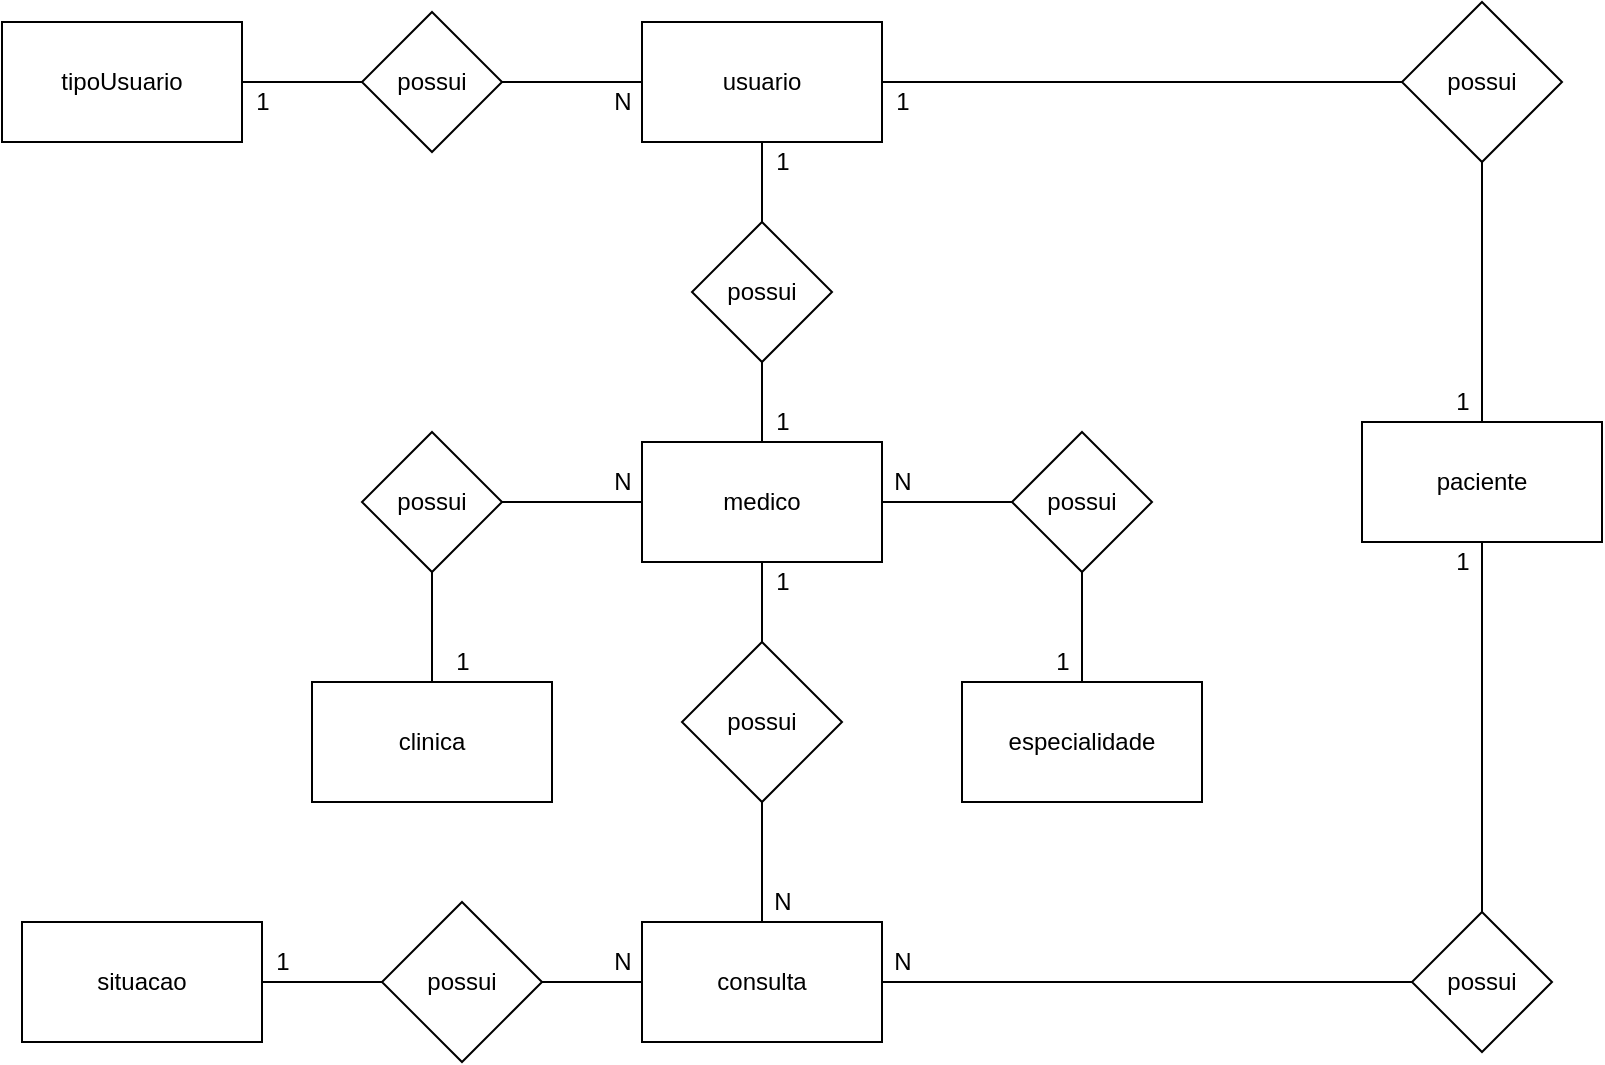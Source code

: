 <mxfile version="14.4.8" type="device" pages="2"><diagram id="SX7xukCedM612tlTW7Av" name="conceitual"><mxGraphModel dx="942" dy="614" grid="1" gridSize="10" guides="1" tooltips="1" connect="1" arrows="1" fold="1" page="1" pageScale="1" pageWidth="1200" pageHeight="1600" math="0" shadow="0"><root><mxCell id="0"/><mxCell id="1" parent="0"/><mxCell id="L5g2m3-Rs8vQU3vxD_YJ-2" value="tipoUsuario" style="rounded=0;whiteSpace=wrap;html=1;" parent="1" vertex="1"><mxGeometry x="340" y="590" width="120" height="60" as="geometry"/></mxCell><mxCell id="L5g2m3-Rs8vQU3vxD_YJ-3" value="consulta" style="rounded=0;whiteSpace=wrap;html=1;" parent="1" vertex="1"><mxGeometry x="660" y="1040" width="120" height="60" as="geometry"/></mxCell><mxCell id="L5g2m3-Rs8vQU3vxD_YJ-4" value="medico" style="rounded=0;whiteSpace=wrap;html=1;" parent="1" vertex="1"><mxGeometry x="660" y="800" width="120" height="60" as="geometry"/></mxCell><mxCell id="L5g2m3-Rs8vQU3vxD_YJ-5" value="paciente" style="rounded=0;whiteSpace=wrap;html=1;" parent="1" vertex="1"><mxGeometry x="1020" y="790" width="120" height="60" as="geometry"/></mxCell><mxCell id="L5g2m3-Rs8vQU3vxD_YJ-8" value="usuario" style="rounded=0;whiteSpace=wrap;html=1;" parent="1" vertex="1"><mxGeometry x="660" y="590" width="120" height="60" as="geometry"/></mxCell><mxCell id="L5g2m3-Rs8vQU3vxD_YJ-10" value="possui" style="rhombus;whiteSpace=wrap;html=1;" parent="1" vertex="1"><mxGeometry x="520" y="585" width="70" height="70" as="geometry"/></mxCell><mxCell id="L5g2m3-Rs8vQU3vxD_YJ-13" value="possui" style="rhombus;whiteSpace=wrap;html=1;" parent="1" vertex="1"><mxGeometry x="680" y="900" width="80" height="80" as="geometry"/></mxCell><mxCell id="L5g2m3-Rs8vQU3vxD_YJ-15" value="possui" style="rhombus;whiteSpace=wrap;html=1;" parent="1" vertex="1"><mxGeometry x="1040" y="580" width="80" height="80" as="geometry"/></mxCell><mxCell id="L5g2m3-Rs8vQU3vxD_YJ-20" value="possui" style="rhombus;whiteSpace=wrap;html=1;" parent="1" vertex="1"><mxGeometry x="1045" y="1035" width="70" height="70" as="geometry"/></mxCell><mxCell id="L5g2m3-Rs8vQU3vxD_YJ-29" value="possui" style="rhombus;whiteSpace=wrap;html=1;" parent="1" vertex="1"><mxGeometry x="685" y="690" width="70" height="70" as="geometry"/></mxCell><mxCell id="L5g2m3-Rs8vQU3vxD_YJ-32" value="" style="endArrow=none;html=1;entryX=1;entryY=0.5;entryDx=0;entryDy=0;exitX=0;exitY=0.5;exitDx=0;exitDy=0;" parent="1" source="L5g2m3-Rs8vQU3vxD_YJ-10" target="L5g2m3-Rs8vQU3vxD_YJ-2" edge="1"><mxGeometry width="50" height="50" relative="1" as="geometry"><mxPoint x="400" y="720" as="sourcePoint"/><mxPoint x="450" y="670" as="targetPoint"/></mxGeometry></mxCell><mxCell id="L5g2m3-Rs8vQU3vxD_YJ-33" value="" style="endArrow=none;html=1;exitX=1;exitY=0.5;exitDx=0;exitDy=0;entryX=0;entryY=0.5;entryDx=0;entryDy=0;" parent="1" source="L5g2m3-Rs8vQU3vxD_YJ-10" target="L5g2m3-Rs8vQU3vxD_YJ-8" edge="1"><mxGeometry width="50" height="50" relative="1" as="geometry"><mxPoint x="570" y="660" as="sourcePoint"/><mxPoint x="620" y="610" as="targetPoint"/></mxGeometry></mxCell><mxCell id="L5g2m3-Rs8vQU3vxD_YJ-41" value="" style="endArrow=none;html=1;exitX=1;exitY=0.5;exitDx=0;exitDy=0;entryX=0;entryY=0.5;entryDx=0;entryDy=0;" parent="1" source="L5g2m3-Rs8vQU3vxD_YJ-8" target="L5g2m3-Rs8vQU3vxD_YJ-15" edge="1"><mxGeometry width="50" height="50" relative="1" as="geometry"><mxPoint x="790" y="630" as="sourcePoint"/><mxPoint x="830" y="620" as="targetPoint"/></mxGeometry></mxCell><mxCell id="L5g2m3-Rs8vQU3vxD_YJ-42" value="" style="endArrow=none;html=1;entryX=0.5;entryY=0;entryDx=0;entryDy=0;exitX=0.5;exitY=1;exitDx=0;exitDy=0;" parent="1" source="L5g2m3-Rs8vQU3vxD_YJ-15" target="L5g2m3-Rs8vQU3vxD_YJ-5" edge="1"><mxGeometry width="50" height="50" relative="1" as="geometry"><mxPoint x="820" y="680" as="sourcePoint"/><mxPoint x="870" y="630" as="targetPoint"/></mxGeometry></mxCell><mxCell id="L5g2m3-Rs8vQU3vxD_YJ-53" value="possui" style="rhombus;whiteSpace=wrap;html=1;" parent="1" vertex="1"><mxGeometry x="845" y="795" width="70" height="70" as="geometry"/></mxCell><mxCell id="hw5vCX9nxR329mU4vHvd-11" value="" style="endArrow=none;html=1;entryX=0.5;entryY=1;entryDx=0;entryDy=0;exitX=0.5;exitY=0;exitDx=0;exitDy=0;" parent="1" source="L5g2m3-Rs8vQU3vxD_YJ-29" target="L5g2m3-Rs8vQU3vxD_YJ-8" edge="1"><mxGeometry width="50" height="50" relative="1" as="geometry"><mxPoint x="600" y="750" as="sourcePoint"/><mxPoint x="650" y="700" as="targetPoint"/></mxGeometry></mxCell><mxCell id="hw5vCX9nxR329mU4vHvd-14" value="" style="endArrow=none;html=1;entryX=0.5;entryY=1;entryDx=0;entryDy=0;exitX=0.5;exitY=0;exitDx=0;exitDy=0;" parent="1" source="L5g2m3-Rs8vQU3vxD_YJ-4" target="L5g2m3-Rs8vQU3vxD_YJ-29" edge="1"><mxGeometry width="50" height="50" relative="1" as="geometry"><mxPoint x="720" y="790" as="sourcePoint"/><mxPoint x="620" y="720" as="targetPoint"/></mxGeometry></mxCell><mxCell id="hw5vCX9nxR329mU4vHvd-17" value="" style="endArrow=none;html=1;exitX=0.5;exitY=0;exitDx=0;exitDy=0;entryX=0.5;entryY=1;entryDx=0;entryDy=0;" parent="1" source="L5g2m3-Rs8vQU3vxD_YJ-13" target="L5g2m3-Rs8vQU3vxD_YJ-4" edge="1"><mxGeometry width="50" height="50" relative="1" as="geometry"><mxPoint x="690" y="940" as="sourcePoint"/><mxPoint x="730" y="890" as="targetPoint"/></mxGeometry></mxCell><mxCell id="hw5vCX9nxR329mU4vHvd-19" value="" style="endArrow=none;html=1;entryX=0.5;entryY=1;entryDx=0;entryDy=0;exitX=0.5;exitY=0;exitDx=0;exitDy=0;" parent="1" target="L5g2m3-Rs8vQU3vxD_YJ-13" edge="1"><mxGeometry width="50" height="50" relative="1" as="geometry"><mxPoint x="720" y="1040" as="sourcePoint"/><mxPoint x="720" y="1050" as="targetPoint"/></mxGeometry></mxCell><mxCell id="hw5vCX9nxR329mU4vHvd-21" value="" style="endArrow=none;html=1;entryX=1;entryY=0.5;entryDx=0;entryDy=0;exitX=0;exitY=0.5;exitDx=0;exitDy=0;" parent="1" source="L5g2m3-Rs8vQU3vxD_YJ-20" target="L5g2m3-Rs8vQU3vxD_YJ-3" edge="1"><mxGeometry width="50" height="50" relative="1" as="geometry"><mxPoint x="800" y="1080" as="sourcePoint"/><mxPoint x="780" y="1100" as="targetPoint"/></mxGeometry></mxCell><mxCell id="hw5vCX9nxR329mU4vHvd-23" value="" style="endArrow=none;html=1;entryX=0.5;entryY=1;entryDx=0;entryDy=0;exitX=0.5;exitY=0;exitDx=0;exitDy=0;" parent="1" source="L5g2m3-Rs8vQU3vxD_YJ-20" target="L5g2m3-Rs8vQU3vxD_YJ-5" edge="1"><mxGeometry width="50" height="50" relative="1" as="geometry"><mxPoint x="980" y="960" as="sourcePoint"/><mxPoint x="1030" y="910" as="targetPoint"/></mxGeometry></mxCell><mxCell id="hw5vCX9nxR329mU4vHvd-25" value="" style="endArrow=none;html=1;exitX=0;exitY=0.5;exitDx=0;exitDy=0;" parent="1" source="L5g2m3-Rs8vQU3vxD_YJ-53" edge="1"><mxGeometry width="50" height="50" relative="1" as="geometry"><mxPoint x="820" y="840" as="sourcePoint"/><mxPoint x="780" y="830" as="targetPoint"/></mxGeometry></mxCell><mxCell id="hw5vCX9nxR329mU4vHvd-27" value="especialidade" style="rounded=0;whiteSpace=wrap;html=1;" parent="1" vertex="1"><mxGeometry x="820" y="920" width="120" height="60" as="geometry"/></mxCell><mxCell id="hw5vCX9nxR329mU4vHvd-28" value="" style="endArrow=none;html=1;entryX=0.5;entryY=1;entryDx=0;entryDy=0;exitX=0.5;exitY=0;exitDx=0;exitDy=0;" parent="1" source="hw5vCX9nxR329mU4vHvd-27" target="L5g2m3-Rs8vQU3vxD_YJ-53" edge="1"><mxGeometry width="50" height="50" relative="1" as="geometry"><mxPoint x="410" y="930" as="sourcePoint"/><mxPoint x="460" y="880" as="targetPoint"/></mxGeometry></mxCell><mxCell id="hw5vCX9nxR329mU4vHvd-30" value="possui" style="rhombus;whiteSpace=wrap;html=1;" parent="1" vertex="1"><mxGeometry x="520" y="795" width="70" height="70" as="geometry"/></mxCell><mxCell id="hw5vCX9nxR329mU4vHvd-31" value="clinica" style="rounded=0;whiteSpace=wrap;html=1;" parent="1" vertex="1"><mxGeometry x="495" y="920" width="120" height="60" as="geometry"/></mxCell><mxCell id="hw5vCX9nxR329mU4vHvd-33" value="" style="endArrow=none;html=1;entryX=0;entryY=0.5;entryDx=0;entryDy=0;exitX=1;exitY=0.5;exitDx=0;exitDy=0;" parent="1" source="hw5vCX9nxR329mU4vHvd-30" target="L5g2m3-Rs8vQU3vxD_YJ-4" edge="1"><mxGeometry width="50" height="50" relative="1" as="geometry"><mxPoint x="600" y="830" as="sourcePoint"/><mxPoint x="560" y="840" as="targetPoint"/></mxGeometry></mxCell><mxCell id="hw5vCX9nxR329mU4vHvd-34" value="" style="endArrow=none;html=1;entryX=0.5;entryY=1;entryDx=0;entryDy=0;" parent="1" source="hw5vCX9nxR329mU4vHvd-31" target="hw5vCX9nxR329mU4vHvd-30" edge="1"><mxGeometry width="50" height="50" relative="1" as="geometry"><mxPoint x="482" y="840" as="sourcePoint"/><mxPoint x="520" y="840" as="targetPoint"/></mxGeometry></mxCell><mxCell id="hw5vCX9nxR329mU4vHvd-35" value="1" style="text;html=1;align=center;verticalAlign=middle;resizable=0;points=[];autosize=1;" parent="1" vertex="1"><mxGeometry x="460" y="620" width="20" height="20" as="geometry"/></mxCell><mxCell id="hw5vCX9nxR329mU4vHvd-36" value="N" style="text;html=1;align=center;verticalAlign=middle;resizable=0;points=[];autosize=1;" parent="1" vertex="1"><mxGeometry x="640" y="620" width="20" height="20" as="geometry"/></mxCell><mxCell id="hw5vCX9nxR329mU4vHvd-37" value="1" style="text;html=1;align=center;verticalAlign=middle;resizable=0;points=[];autosize=1;" parent="1" vertex="1"><mxGeometry x="780" y="620" width="20" height="20" as="geometry"/></mxCell><mxCell id="hw5vCX9nxR329mU4vHvd-38" value="1" style="text;html=1;align=center;verticalAlign=middle;resizable=0;points=[];autosize=1;" parent="1" vertex="1"><mxGeometry x="1060" y="770" width="20" height="20" as="geometry"/></mxCell><mxCell id="hw5vCX9nxR329mU4vHvd-39" value="1" style="text;html=1;align=center;verticalAlign=middle;resizable=0;points=[];autosize=1;" parent="1" vertex="1"><mxGeometry x="1060" y="850" width="20" height="20" as="geometry"/></mxCell><mxCell id="hw5vCX9nxR329mU4vHvd-40" value="N" style="text;html=1;align=center;verticalAlign=middle;resizable=0;points=[];autosize=1;" parent="1" vertex="1"><mxGeometry x="780" y="1050" width="20" height="20" as="geometry"/></mxCell><mxCell id="hw5vCX9nxR329mU4vHvd-41" value="N" style="text;html=1;align=center;verticalAlign=middle;resizable=0;points=[];autosize=1;" parent="1" vertex="1"><mxGeometry x="720" y="1020" width="20" height="20" as="geometry"/></mxCell><mxCell id="hw5vCX9nxR329mU4vHvd-42" value="1" style="text;html=1;align=center;verticalAlign=middle;resizable=0;points=[];autosize=1;" parent="1" vertex="1"><mxGeometry x="720" y="860" width="20" height="20" as="geometry"/></mxCell><mxCell id="hw5vCX9nxR329mU4vHvd-43" value="1" style="text;html=1;align=center;verticalAlign=middle;resizable=0;points=[];autosize=1;" parent="1" vertex="1"><mxGeometry x="720" y="780" width="20" height="20" as="geometry"/></mxCell><mxCell id="hw5vCX9nxR329mU4vHvd-44" value="1" style="text;html=1;align=center;verticalAlign=middle;resizable=0;points=[];autosize=1;" parent="1" vertex="1"><mxGeometry x="720" y="650" width="20" height="20" as="geometry"/></mxCell><mxCell id="hw5vCX9nxR329mU4vHvd-45" value="N" style="text;html=1;align=center;verticalAlign=middle;resizable=0;points=[];autosize=1;" parent="1" vertex="1"><mxGeometry x="780" y="810" width="20" height="20" as="geometry"/></mxCell><mxCell id="hw5vCX9nxR329mU4vHvd-46" value="1" style="text;html=1;align=center;verticalAlign=middle;resizable=0;points=[];autosize=1;" parent="1" vertex="1"><mxGeometry x="860" y="900" width="20" height="20" as="geometry"/></mxCell><mxCell id="hw5vCX9nxR329mU4vHvd-47" value="N" style="text;html=1;align=center;verticalAlign=middle;resizable=0;points=[];autosize=1;" parent="1" vertex="1"><mxGeometry x="640" y="810" width="20" height="20" as="geometry"/></mxCell><mxCell id="hw5vCX9nxR329mU4vHvd-48" value="1" style="text;html=1;align=center;verticalAlign=middle;resizable=0;points=[];autosize=1;" parent="1" vertex="1"><mxGeometry x="560" y="900" width="20" height="20" as="geometry"/></mxCell><mxCell id="O2DlbmBzG1rXP-amnQUK-1" value="" style="endArrow=none;html=1;entryX=0;entryY=0.5;entryDx=0;entryDy=0;exitX=1;exitY=0.5;exitDx=0;exitDy=0;" parent="1" source="O2DlbmBzG1rXP-amnQUK-2" target="L5g2m3-Rs8vQU3vxD_YJ-3" edge="1"><mxGeometry width="50" height="50" relative="1" as="geometry"><mxPoint x="610" y="1070" as="sourcePoint"/><mxPoint x="720" y="1210" as="targetPoint"/></mxGeometry></mxCell><mxCell id="O2DlbmBzG1rXP-amnQUK-2" value="possui" style="rhombus;whiteSpace=wrap;html=1;" parent="1" vertex="1"><mxGeometry x="530" y="1030" width="80" height="80" as="geometry"/></mxCell><mxCell id="O2DlbmBzG1rXP-amnQUK-3" value="situacao" style="rounded=0;whiteSpace=wrap;html=1;" parent="1" vertex="1"><mxGeometry x="350" y="1040" width="120" height="60" as="geometry"/></mxCell><mxCell id="O2DlbmBzG1rXP-amnQUK-4" value="" style="endArrow=none;html=1;entryX=0;entryY=0.5;entryDx=0;entryDy=0;exitX=1;exitY=0.5;exitDx=0;exitDy=0;" parent="1" source="O2DlbmBzG1rXP-amnQUK-3" target="O2DlbmBzG1rXP-amnQUK-2" edge="1"><mxGeometry width="50" height="50" relative="1" as="geometry"><mxPoint x="630" y="1300" as="sourcePoint"/><mxPoint x="680" y="1250" as="targetPoint"/></mxGeometry></mxCell><mxCell id="GqAaFx0DNr5w6y8HGmIa-1" value="N" style="text;html=1;align=center;verticalAlign=middle;resizable=0;points=[];autosize=1;" parent="1" vertex="1"><mxGeometry x="640" y="1050" width="20" height="20" as="geometry"/></mxCell><mxCell id="GqAaFx0DNr5w6y8HGmIa-2" value="1" style="text;html=1;align=center;verticalAlign=middle;resizable=0;points=[];autosize=1;" parent="1" vertex="1"><mxGeometry x="470" y="1050" width="20" height="20" as="geometry"/></mxCell></root></mxGraphModel></diagram><diagram id="sIhYjqQ_KIVNiN0WFhlC" name="logico"><mxGraphModel dx="1346" dy="877" grid="1" gridSize="10" guides="1" tooltips="1" connect="1" arrows="1" fold="1" page="1" pageScale="1" pageWidth="3300" pageHeight="4681" math="0" shadow="0"><root><mxCell id="51k5WVJjG8xlsw2e-GH1-0"/><mxCell id="51k5WVJjG8xlsw2e-GH1-1" parent="51k5WVJjG8xlsw2e-GH1-0"/><mxCell id="xQOlsoXAMtzUSUVQNnm2-13" value="tipoUsuario" style="shape=table;startSize=30;container=1;collapsible=1;childLayout=tableLayout;fixedRows=1;rowLines=0;fontStyle=1;align=center;resizeLast=1;" parent="51k5WVJjG8xlsw2e-GH1-1" vertex="1"><mxGeometry x="220" y="70" width="180" height="100" as="geometry"/></mxCell><mxCell id="xQOlsoXAMtzUSUVQNnm2-14" value="" style="shape=partialRectangle;collapsible=0;dropTarget=0;pointerEvents=0;fillColor=none;top=0;left=0;bottom=1;right=0;points=[[0,0.5],[1,0.5]];portConstraint=eastwest;" parent="xQOlsoXAMtzUSUVQNnm2-13" vertex="1"><mxGeometry y="30" width="180" height="30" as="geometry"/></mxCell><mxCell id="xQOlsoXAMtzUSUVQNnm2-15" value="PK" style="shape=partialRectangle;connectable=0;fillColor=none;top=0;left=0;bottom=0;right=0;fontStyle=1;overflow=hidden;" parent="xQOlsoXAMtzUSUVQNnm2-14" vertex="1"><mxGeometry width="30" height="30" as="geometry"/></mxCell><mxCell id="xQOlsoXAMtzUSUVQNnm2-16" value="idTipoUsuario" style="shape=partialRectangle;connectable=0;fillColor=none;top=0;left=0;bottom=0;right=0;align=left;spacingLeft=6;fontStyle=5;overflow=hidden;" parent="xQOlsoXAMtzUSUVQNnm2-14" vertex="1"><mxGeometry x="30" width="150" height="30" as="geometry"/></mxCell><mxCell id="xQOlsoXAMtzUSUVQNnm2-17" value="" style="shape=partialRectangle;collapsible=0;dropTarget=0;pointerEvents=0;fillColor=none;top=0;left=0;bottom=0;right=0;points=[[0,0.5],[1,0.5]];portConstraint=eastwest;" parent="xQOlsoXAMtzUSUVQNnm2-13" vertex="1"><mxGeometry y="60" width="180" height="30" as="geometry"/></mxCell><mxCell id="xQOlsoXAMtzUSUVQNnm2-18" value="" style="shape=partialRectangle;connectable=0;fillColor=none;top=0;left=0;bottom=0;right=0;editable=1;overflow=hidden;" parent="xQOlsoXAMtzUSUVQNnm2-17" vertex="1"><mxGeometry width="30" height="30" as="geometry"/></mxCell><mxCell id="xQOlsoXAMtzUSUVQNnm2-19" value="nomeTipoUsuario" style="shape=partialRectangle;connectable=0;fillColor=none;top=0;left=0;bottom=0;right=0;align=left;spacingLeft=6;overflow=hidden;" parent="xQOlsoXAMtzUSUVQNnm2-17" vertex="1"><mxGeometry x="30" width="150" height="30" as="geometry"/></mxCell><mxCell id="xQOlsoXAMtzUSUVQNnm2-52" value="usuario" style="shape=table;startSize=30;container=1;collapsible=1;childLayout=tableLayout;fixedRows=1;rowLines=0;fontStyle=1;align=center;resizeLast=1;" parent="51k5WVJjG8xlsw2e-GH1-1" vertex="1"><mxGeometry x="580" y="160" width="180" height="160" as="geometry"/></mxCell><mxCell id="xQOlsoXAMtzUSUVQNnm2-53" value="" style="shape=partialRectangle;collapsible=0;dropTarget=0;pointerEvents=0;fillColor=none;top=0;left=0;bottom=0;right=0;points=[[0,0.5],[1,0.5]];portConstraint=eastwest;" parent="xQOlsoXAMtzUSUVQNnm2-52" vertex="1"><mxGeometry y="30" width="180" height="30" as="geometry"/></mxCell><mxCell id="xQOlsoXAMtzUSUVQNnm2-54" value="PK" style="shape=partialRectangle;connectable=0;fillColor=none;top=0;left=0;bottom=0;right=0;fontStyle=1;overflow=hidden;" parent="xQOlsoXAMtzUSUVQNnm2-53" vertex="1"><mxGeometry width="60" height="30" as="geometry"/></mxCell><mxCell id="xQOlsoXAMtzUSUVQNnm2-55" value="idUsuario" style="shape=partialRectangle;connectable=0;fillColor=none;top=0;left=0;bottom=0;right=0;align=left;spacingLeft=6;fontStyle=5;overflow=hidden;" parent="xQOlsoXAMtzUSUVQNnm2-53" vertex="1"><mxGeometry x="60" width="120" height="30" as="geometry"/></mxCell><mxCell id="xQOlsoXAMtzUSUVQNnm2-56" value="" style="shape=partialRectangle;collapsible=0;dropTarget=0;pointerEvents=0;fillColor=none;top=0;left=0;bottom=1;right=0;points=[[0,0.5],[1,0.5]];portConstraint=eastwest;" parent="xQOlsoXAMtzUSUVQNnm2-52" vertex="1"><mxGeometry y="60" width="180" height="30" as="geometry"/></mxCell><mxCell id="xQOlsoXAMtzUSUVQNnm2-57" value="FK" style="shape=partialRectangle;connectable=0;fillColor=none;top=0;left=0;bottom=0;right=0;fontStyle=1;overflow=hidden;" parent="xQOlsoXAMtzUSUVQNnm2-56" vertex="1"><mxGeometry width="60" height="30" as="geometry"/></mxCell><mxCell id="xQOlsoXAMtzUSUVQNnm2-58" value="idTipoUsuario" style="shape=partialRectangle;connectable=0;fillColor=none;top=0;left=0;bottom=0;right=0;align=left;spacingLeft=6;fontStyle=5;overflow=hidden;" parent="xQOlsoXAMtzUSUVQNnm2-56" vertex="1"><mxGeometry x="60" width="120" height="30" as="geometry"/></mxCell><mxCell id="xQOlsoXAMtzUSUVQNnm2-59" value="" style="shape=partialRectangle;collapsible=0;dropTarget=0;pointerEvents=0;fillColor=none;top=0;left=0;bottom=0;right=0;points=[[0,0.5],[1,0.5]];portConstraint=eastwest;" parent="xQOlsoXAMtzUSUVQNnm2-52" vertex="1"><mxGeometry y="90" width="180" height="30" as="geometry"/></mxCell><mxCell id="xQOlsoXAMtzUSUVQNnm2-60" value="" style="shape=partialRectangle;connectable=0;fillColor=none;top=0;left=0;bottom=0;right=0;editable=1;overflow=hidden;" parent="xQOlsoXAMtzUSUVQNnm2-59" vertex="1"><mxGeometry width="60" height="30" as="geometry"/></mxCell><mxCell id="xQOlsoXAMtzUSUVQNnm2-61" value="email" style="shape=partialRectangle;connectable=0;fillColor=none;top=0;left=0;bottom=0;right=0;align=left;spacingLeft=6;overflow=hidden;" parent="xQOlsoXAMtzUSUVQNnm2-59" vertex="1"><mxGeometry x="60" width="120" height="30" as="geometry"/></mxCell><mxCell id="xQOlsoXAMtzUSUVQNnm2-62" value="" style="shape=partialRectangle;collapsible=0;dropTarget=0;pointerEvents=0;fillColor=none;top=0;left=0;bottom=0;right=0;points=[[0,0.5],[1,0.5]];portConstraint=eastwest;" parent="xQOlsoXAMtzUSUVQNnm2-52" vertex="1"><mxGeometry y="120" width="180" height="30" as="geometry"/></mxCell><mxCell id="xQOlsoXAMtzUSUVQNnm2-63" value="" style="shape=partialRectangle;connectable=0;fillColor=none;top=0;left=0;bottom=0;right=0;editable=1;overflow=hidden;" parent="xQOlsoXAMtzUSUVQNnm2-62" vertex="1"><mxGeometry width="60" height="30" as="geometry"/></mxCell><mxCell id="xQOlsoXAMtzUSUVQNnm2-64" value="senha" style="shape=partialRectangle;connectable=0;fillColor=none;top=0;left=0;bottom=0;right=0;align=left;spacingLeft=6;overflow=hidden;" parent="xQOlsoXAMtzUSUVQNnm2-62" vertex="1"><mxGeometry x="60" width="120" height="30" as="geometry"/></mxCell><mxCell id="k0mCl-EOKpfKILZEaapv-26" value="medico" style="shape=table;startSize=30;container=1;collapsible=1;childLayout=tableLayout;fixedRows=1;rowLines=0;fontStyle=1;align=center;resizeLast=1;" parent="51k5WVJjG8xlsw2e-GH1-1" vertex="1"><mxGeometry x="630" y="520" width="180" height="220" as="geometry"/></mxCell><mxCell id="k0mCl-EOKpfKILZEaapv-27" value="" style="shape=partialRectangle;collapsible=0;dropTarget=0;pointerEvents=0;fillColor=none;top=0;left=0;bottom=0;right=0;points=[[0,0.5],[1,0.5]];portConstraint=eastwest;" parent="k0mCl-EOKpfKILZEaapv-26" vertex="1"><mxGeometry y="30" width="180" height="30" as="geometry"/></mxCell><mxCell id="k0mCl-EOKpfKILZEaapv-28" value="PK" style="shape=partialRectangle;connectable=0;fillColor=none;top=0;left=0;bottom=0;right=0;fontStyle=1;overflow=hidden;" parent="k0mCl-EOKpfKILZEaapv-27" vertex="1"><mxGeometry width="60" height="30" as="geometry"/></mxCell><mxCell id="k0mCl-EOKpfKILZEaapv-29" value="idMedico" style="shape=partialRectangle;connectable=0;fillColor=none;top=0;left=0;bottom=0;right=0;align=left;spacingLeft=6;fontStyle=5;overflow=hidden;" parent="k0mCl-EOKpfKILZEaapv-27" vertex="1"><mxGeometry x="60" width="120" height="30" as="geometry"/></mxCell><mxCell id="QKsqwmtr0DLAN6moMP4a-0" value="" style="shape=partialRectangle;collapsible=0;dropTarget=0;pointerEvents=0;fillColor=none;top=0;left=0;bottom=0;right=0;points=[[0,0.5],[1,0.5]];portConstraint=eastwest;" parent="k0mCl-EOKpfKILZEaapv-26" vertex="1"><mxGeometry y="60" width="180" height="30" as="geometry"/></mxCell><mxCell id="QKsqwmtr0DLAN6moMP4a-1" value="FK" style="shape=partialRectangle;connectable=0;fillColor=none;top=0;left=0;bottom=0;right=0;fontStyle=1;overflow=hidden;" parent="QKsqwmtr0DLAN6moMP4a-0" vertex="1"><mxGeometry width="60" height="30" as="geometry"/></mxCell><mxCell id="QKsqwmtr0DLAN6moMP4a-2" value="idEspecialidade" style="shape=partialRectangle;connectable=0;fillColor=none;top=0;left=0;bottom=0;right=0;align=left;spacingLeft=6;fontStyle=5;overflow=hidden;" parent="QKsqwmtr0DLAN6moMP4a-0" vertex="1"><mxGeometry x="60" width="120" height="30" as="geometry"/></mxCell><mxCell id="PFbQTFmSHaYoq0GkUimv-0" value="" style="shape=partialRectangle;collapsible=0;dropTarget=0;pointerEvents=0;fillColor=none;top=0;left=0;bottom=0;right=0;points=[[0,0.5],[1,0.5]];portConstraint=eastwest;" parent="k0mCl-EOKpfKILZEaapv-26" vertex="1"><mxGeometry y="90" width="180" height="30" as="geometry"/></mxCell><mxCell id="PFbQTFmSHaYoq0GkUimv-1" value="FK" style="shape=partialRectangle;connectable=0;fillColor=none;top=0;left=0;bottom=0;right=0;fontStyle=1;overflow=hidden;" parent="PFbQTFmSHaYoq0GkUimv-0" vertex="1"><mxGeometry width="60" height="30" as="geometry"/></mxCell><mxCell id="PFbQTFmSHaYoq0GkUimv-2" value="idUsuario" style="shape=partialRectangle;connectable=0;fillColor=none;top=0;left=0;bottom=0;right=0;align=left;spacingLeft=6;fontStyle=5;overflow=hidden;" parent="PFbQTFmSHaYoq0GkUimv-0" vertex="1"><mxGeometry x="60" width="120" height="30" as="geometry"/></mxCell><mxCell id="k0mCl-EOKpfKILZEaapv-30" value="" style="shape=partialRectangle;collapsible=0;dropTarget=0;pointerEvents=0;fillColor=none;top=0;left=0;bottom=1;right=0;points=[[0,0.5],[1,0.5]];portConstraint=eastwest;" parent="k0mCl-EOKpfKILZEaapv-26" vertex="1"><mxGeometry y="120" width="180" height="30" as="geometry"/></mxCell><mxCell id="k0mCl-EOKpfKILZEaapv-31" value="FK" style="shape=partialRectangle;connectable=0;fillColor=none;top=0;left=0;bottom=0;right=0;fontStyle=1;overflow=hidden;" parent="k0mCl-EOKpfKILZEaapv-30" vertex="1"><mxGeometry width="60" height="30" as="geometry"/></mxCell><mxCell id="k0mCl-EOKpfKILZEaapv-32" value="idClinica" style="shape=partialRectangle;connectable=0;fillColor=none;top=0;left=0;bottom=0;right=0;align=left;spacingLeft=6;fontStyle=5;overflow=hidden;" parent="k0mCl-EOKpfKILZEaapv-30" vertex="1"><mxGeometry x="60" width="120" height="30" as="geometry"/></mxCell><mxCell id="k0mCl-EOKpfKILZEaapv-33" value="" style="shape=partialRectangle;collapsible=0;dropTarget=0;pointerEvents=0;fillColor=none;top=0;left=0;bottom=0;right=0;points=[[0,0.5],[1,0.5]];portConstraint=eastwest;" parent="k0mCl-EOKpfKILZEaapv-26" vertex="1"><mxGeometry y="150" width="180" height="30" as="geometry"/></mxCell><mxCell id="k0mCl-EOKpfKILZEaapv-34" value="" style="shape=partialRectangle;connectable=0;fillColor=none;top=0;left=0;bottom=0;right=0;editable=1;overflow=hidden;" parent="k0mCl-EOKpfKILZEaapv-33" vertex="1"><mxGeometry width="60" height="30" as="geometry"/></mxCell><mxCell id="k0mCl-EOKpfKILZEaapv-35" value="nomeMedico" style="shape=partialRectangle;connectable=0;fillColor=none;top=0;left=0;bottom=0;right=0;align=left;spacingLeft=6;overflow=hidden;" parent="k0mCl-EOKpfKILZEaapv-33" vertex="1"><mxGeometry x="60" width="120" height="30" as="geometry"/></mxCell><mxCell id="k0mCl-EOKpfKILZEaapv-36" value="" style="shape=partialRectangle;collapsible=0;dropTarget=0;pointerEvents=0;fillColor=none;top=0;left=0;bottom=0;right=0;points=[[0,0.5],[1,0.5]];portConstraint=eastwest;" parent="k0mCl-EOKpfKILZEaapv-26" vertex="1"><mxGeometry y="180" width="180" height="30" as="geometry"/></mxCell><mxCell id="k0mCl-EOKpfKILZEaapv-37" value="" style="shape=partialRectangle;connectable=0;fillColor=none;top=0;left=0;bottom=0;right=0;editable=1;overflow=hidden;" parent="k0mCl-EOKpfKILZEaapv-36" vertex="1"><mxGeometry width="60" height="30" as="geometry"/></mxCell><mxCell id="k0mCl-EOKpfKILZEaapv-38" value="crm" style="shape=partialRectangle;connectable=0;fillColor=none;top=0;left=0;bottom=0;right=0;align=left;spacingLeft=6;overflow=hidden;" parent="k0mCl-EOKpfKILZEaapv-36" vertex="1"><mxGeometry x="60" width="120" height="30" as="geometry"/></mxCell><mxCell id="k0mCl-EOKpfKILZEaapv-40" value="especialidade" style="shape=table;startSize=30;container=1;collapsible=1;childLayout=tableLayout;fixedRows=1;rowLines=0;fontStyle=1;align=center;resizeLast=1;" parent="51k5WVJjG8xlsw2e-GH1-1" vertex="1"><mxGeometry x="330" y="550" width="180" height="100" as="geometry"/></mxCell><mxCell id="k0mCl-EOKpfKILZEaapv-41" value="" style="shape=partialRectangle;collapsible=0;dropTarget=0;pointerEvents=0;fillColor=none;top=0;left=0;bottom=1;right=0;points=[[0,0.5],[1,0.5]];portConstraint=eastwest;" parent="k0mCl-EOKpfKILZEaapv-40" vertex="1"><mxGeometry y="30" width="180" height="30" as="geometry"/></mxCell><mxCell id="k0mCl-EOKpfKILZEaapv-42" value="PK" style="shape=partialRectangle;connectable=0;fillColor=none;top=0;left=0;bottom=0;right=0;fontStyle=1;overflow=hidden;" parent="k0mCl-EOKpfKILZEaapv-41" vertex="1"><mxGeometry width="30" height="30" as="geometry"/></mxCell><mxCell id="k0mCl-EOKpfKILZEaapv-43" value="idEspecialidade" style="shape=partialRectangle;connectable=0;fillColor=none;top=0;left=0;bottom=0;right=0;align=left;spacingLeft=6;fontStyle=5;overflow=hidden;" parent="k0mCl-EOKpfKILZEaapv-41" vertex="1"><mxGeometry x="30" width="150" height="30" as="geometry"/></mxCell><mxCell id="k0mCl-EOKpfKILZEaapv-44" value="" style="shape=partialRectangle;collapsible=0;dropTarget=0;pointerEvents=0;fillColor=none;top=0;left=0;bottom=0;right=0;points=[[0,0.5],[1,0.5]];portConstraint=eastwest;" parent="k0mCl-EOKpfKILZEaapv-40" vertex="1"><mxGeometry y="60" width="180" height="30" as="geometry"/></mxCell><mxCell id="k0mCl-EOKpfKILZEaapv-45" value="" style="shape=partialRectangle;connectable=0;fillColor=none;top=0;left=0;bottom=0;right=0;editable=1;overflow=hidden;" parent="k0mCl-EOKpfKILZEaapv-44" vertex="1"><mxGeometry width="30" height="30" as="geometry"/></mxCell><mxCell id="k0mCl-EOKpfKILZEaapv-46" value="nomeEspecialidade" style="shape=partialRectangle;connectable=0;fillColor=none;top=0;left=0;bottom=0;right=0;align=left;spacingLeft=6;overflow=hidden;" parent="k0mCl-EOKpfKILZEaapv-44" vertex="1"><mxGeometry x="30" width="150" height="30" as="geometry"/></mxCell><mxCell id="k0mCl-EOKpfKILZEaapv-117" value="consulta" style="shape=table;startSize=30;container=1;collapsible=1;childLayout=tableLayout;fixedRows=1;rowLines=0;fontStyle=1;align=center;resizeLast=1;" parent="51k5WVJjG8xlsw2e-GH1-1" vertex="1"><mxGeometry x="890" y="540" width="180" height="220" as="geometry"/></mxCell><mxCell id="k0mCl-EOKpfKILZEaapv-118" value="" style="shape=partialRectangle;collapsible=0;dropTarget=0;pointerEvents=0;fillColor=none;top=0;left=0;bottom=0;right=0;points=[[0,0.5],[1,0.5]];portConstraint=eastwest;" parent="k0mCl-EOKpfKILZEaapv-117" vertex="1"><mxGeometry y="30" width="180" height="30" as="geometry"/></mxCell><mxCell id="k0mCl-EOKpfKILZEaapv-119" value="PK" style="shape=partialRectangle;connectable=0;fillColor=none;top=0;left=0;bottom=0;right=0;fontStyle=1;overflow=hidden;" parent="k0mCl-EOKpfKILZEaapv-118" vertex="1"><mxGeometry width="60" height="30" as="geometry"/></mxCell><mxCell id="k0mCl-EOKpfKILZEaapv-120" value="idConsulta" style="shape=partialRectangle;connectable=0;fillColor=none;top=0;left=0;bottom=0;right=0;align=left;spacingLeft=6;fontStyle=5;overflow=hidden;" parent="k0mCl-EOKpfKILZEaapv-118" vertex="1"><mxGeometry x="60" width="120" height="30" as="geometry"/></mxCell><mxCell id="k0mCl-EOKpfKILZEaapv-130" value="" style="shape=partialRectangle;collapsible=0;dropTarget=0;pointerEvents=0;fillColor=none;top=0;left=0;bottom=0;right=0;points=[[0,0.5],[1,0.5]];portConstraint=eastwest;" parent="k0mCl-EOKpfKILZEaapv-117" vertex="1"><mxGeometry y="60" width="180" height="30" as="geometry"/></mxCell><mxCell id="k0mCl-EOKpfKILZEaapv-131" value="FK" style="shape=partialRectangle;connectable=0;fillColor=none;top=0;left=0;bottom=0;right=0;fontStyle=1;overflow=hidden;" parent="k0mCl-EOKpfKILZEaapv-130" vertex="1"><mxGeometry width="60" height="30" as="geometry"/></mxCell><mxCell id="k0mCl-EOKpfKILZEaapv-132" value="idMedico" style="shape=partialRectangle;connectable=0;fillColor=none;top=0;left=0;bottom=0;right=0;align=left;spacingLeft=6;fontStyle=5;overflow=hidden;" parent="k0mCl-EOKpfKILZEaapv-130" vertex="1"><mxGeometry x="60" width="120" height="30" as="geometry"/></mxCell><mxCell id="b19-V8g68-Kq7bfBLH7t-16" value="" style="shape=partialRectangle;collapsible=0;dropTarget=0;pointerEvents=0;fillColor=none;top=0;left=0;bottom=0;right=0;points=[[0,0.5],[1,0.5]];portConstraint=eastwest;" parent="k0mCl-EOKpfKILZEaapv-117" vertex="1"><mxGeometry y="90" width="180" height="30" as="geometry"/></mxCell><mxCell id="b19-V8g68-Kq7bfBLH7t-17" value="FK" style="shape=partialRectangle;connectable=0;fillColor=none;top=0;left=0;bottom=0;right=0;fontStyle=1;overflow=hidden;" parent="b19-V8g68-Kq7bfBLH7t-16" vertex="1"><mxGeometry width="60" height="30" as="geometry"/></mxCell><mxCell id="b19-V8g68-Kq7bfBLH7t-18" value="idPaciente" style="shape=partialRectangle;connectable=0;fillColor=none;top=0;left=0;bottom=0;right=0;align=left;spacingLeft=6;fontStyle=5;overflow=hidden;" parent="b19-V8g68-Kq7bfBLH7t-16" vertex="1"><mxGeometry x="60" width="120" height="30" as="geometry"/></mxCell><mxCell id="k0mCl-EOKpfKILZEaapv-121" value="" style="shape=partialRectangle;collapsible=0;dropTarget=0;pointerEvents=0;fillColor=none;top=0;left=0;bottom=1;right=0;points=[[0,0.5],[1,0.5]];portConstraint=eastwest;" parent="k0mCl-EOKpfKILZEaapv-117" vertex="1"><mxGeometry y="120" width="180" height="30" as="geometry"/></mxCell><mxCell id="k0mCl-EOKpfKILZEaapv-122" value="FK" style="shape=partialRectangle;connectable=0;fillColor=none;top=0;left=0;bottom=0;right=0;fontStyle=1;overflow=hidden;" parent="k0mCl-EOKpfKILZEaapv-121" vertex="1"><mxGeometry width="60" height="30" as="geometry"/></mxCell><mxCell id="k0mCl-EOKpfKILZEaapv-123" value="idSituacao" style="shape=partialRectangle;connectable=0;fillColor=none;top=0;left=0;bottom=0;right=0;align=left;spacingLeft=6;fontStyle=5;overflow=hidden;" parent="k0mCl-EOKpfKILZEaapv-121" vertex="1"><mxGeometry x="60" width="120" height="30" as="geometry"/></mxCell><mxCell id="k0mCl-EOKpfKILZEaapv-127" value="" style="shape=partialRectangle;collapsible=0;dropTarget=0;pointerEvents=0;fillColor=none;top=0;left=0;bottom=0;right=0;points=[[0,0.5],[1,0.5]];portConstraint=eastwest;" parent="k0mCl-EOKpfKILZEaapv-117" vertex="1"><mxGeometry y="150" width="180" height="30" as="geometry"/></mxCell><mxCell id="k0mCl-EOKpfKILZEaapv-128" value="" style="shape=partialRectangle;connectable=0;fillColor=none;top=0;left=0;bottom=0;right=0;editable=1;overflow=hidden;" parent="k0mCl-EOKpfKILZEaapv-127" vertex="1"><mxGeometry width="60" height="30" as="geometry"/></mxCell><mxCell id="k0mCl-EOKpfKILZEaapv-129" value="dataAgendamento" style="shape=partialRectangle;connectable=0;fillColor=none;top=0;left=0;bottom=0;right=0;align=left;spacingLeft=6;overflow=hidden;" parent="k0mCl-EOKpfKILZEaapv-127" vertex="1"><mxGeometry x="60" width="120" height="30" as="geometry"/></mxCell><mxCell id="QKsqwmtr0DLAN6moMP4a-6" value="" style="shape=partialRectangle;collapsible=0;dropTarget=0;pointerEvents=0;fillColor=none;top=0;left=0;bottom=0;right=0;points=[[0,0.5],[1,0.5]];portConstraint=eastwest;" parent="k0mCl-EOKpfKILZEaapv-117" vertex="1"><mxGeometry y="180" width="180" height="30" as="geometry"/></mxCell><mxCell id="QKsqwmtr0DLAN6moMP4a-7" value="" style="shape=partialRectangle;connectable=0;fillColor=none;top=0;left=0;bottom=0;right=0;editable=1;overflow=hidden;" parent="QKsqwmtr0DLAN6moMP4a-6" vertex="1"><mxGeometry width="60" height="30" as="geometry"/></mxCell><mxCell id="QKsqwmtr0DLAN6moMP4a-8" value="descricao" style="shape=partialRectangle;connectable=0;fillColor=none;top=0;left=0;bottom=0;right=0;align=left;spacingLeft=6;overflow=hidden;" parent="QKsqwmtr0DLAN6moMP4a-6" vertex="1"><mxGeometry x="60" width="120" height="30" as="geometry"/></mxCell><mxCell id="PFbQTFmSHaYoq0GkUimv-3" value="paciente" style="shape=table;startSize=30;container=1;collapsible=1;childLayout=tableLayout;fixedRows=1;rowLines=0;fontStyle=1;align=center;resizeLast=1;" parent="51k5WVJjG8xlsw2e-GH1-1" vertex="1"><mxGeometry x="1130" y="280" width="180" height="250" as="geometry"/></mxCell><mxCell id="PFbQTFmSHaYoq0GkUimv-4" value="" style="shape=partialRectangle;collapsible=0;dropTarget=0;pointerEvents=0;fillColor=none;top=0;left=0;bottom=0;right=0;points=[[0,0.5],[1,0.5]];portConstraint=eastwest;" parent="PFbQTFmSHaYoq0GkUimv-3" vertex="1"><mxGeometry y="30" width="180" height="30" as="geometry"/></mxCell><mxCell id="PFbQTFmSHaYoq0GkUimv-5" value="PK" style="shape=partialRectangle;connectable=0;fillColor=none;top=0;left=0;bottom=0;right=0;fontStyle=1;overflow=hidden;" parent="PFbQTFmSHaYoq0GkUimv-4" vertex="1"><mxGeometry width="60" height="30" as="geometry"/></mxCell><mxCell id="PFbQTFmSHaYoq0GkUimv-6" value="idPaciente" style="shape=partialRectangle;connectable=0;fillColor=none;top=0;left=0;bottom=0;right=0;align=left;spacingLeft=6;fontStyle=5;overflow=hidden;" parent="PFbQTFmSHaYoq0GkUimv-4" vertex="1"><mxGeometry x="60" width="120" height="30" as="geometry"/></mxCell><mxCell id="PFbQTFmSHaYoq0GkUimv-7" value="" style="shape=partialRectangle;collapsible=0;dropTarget=0;pointerEvents=0;fillColor=none;top=0;left=0;bottom=1;right=0;points=[[0,0.5],[1,0.5]];portConstraint=eastwest;" parent="PFbQTFmSHaYoq0GkUimv-3" vertex="1"><mxGeometry y="60" width="180" height="30" as="geometry"/></mxCell><mxCell id="PFbQTFmSHaYoq0GkUimv-8" value="FK" style="shape=partialRectangle;connectable=0;fillColor=none;top=0;left=0;bottom=0;right=0;fontStyle=1;overflow=hidden;" parent="PFbQTFmSHaYoq0GkUimv-7" vertex="1"><mxGeometry width="60" height="30" as="geometry"/></mxCell><mxCell id="PFbQTFmSHaYoq0GkUimv-9" value="idUsuario" style="shape=partialRectangle;connectable=0;fillColor=none;top=0;left=0;bottom=0;right=0;align=left;spacingLeft=6;fontStyle=5;overflow=hidden;" parent="PFbQTFmSHaYoq0GkUimv-7" vertex="1"><mxGeometry x="60" width="120" height="30" as="geometry"/></mxCell><mxCell id="PFbQTFmSHaYoq0GkUimv-10" value="" style="shape=partialRectangle;collapsible=0;dropTarget=0;pointerEvents=0;fillColor=none;top=0;left=0;bottom=0;right=0;points=[[0,0.5],[1,0.5]];portConstraint=eastwest;" parent="PFbQTFmSHaYoq0GkUimv-3" vertex="1"><mxGeometry y="90" width="180" height="30" as="geometry"/></mxCell><mxCell id="PFbQTFmSHaYoq0GkUimv-11" value="" style="shape=partialRectangle;connectable=0;fillColor=none;top=0;left=0;bottom=0;right=0;editable=1;overflow=hidden;" parent="PFbQTFmSHaYoq0GkUimv-10" vertex="1"><mxGeometry width="60" height="30" as="geometry"/></mxCell><mxCell id="PFbQTFmSHaYoq0GkUimv-12" value="nomePaciente" style="shape=partialRectangle;connectable=0;fillColor=none;top=0;left=0;bottom=0;right=0;align=left;spacingLeft=6;overflow=hidden;" parent="PFbQTFmSHaYoq0GkUimv-10" vertex="1"><mxGeometry x="60" width="120" height="30" as="geometry"/></mxCell><mxCell id="PFbQTFmSHaYoq0GkUimv-16" value="" style="shape=partialRectangle;collapsible=0;dropTarget=0;pointerEvents=0;fillColor=none;top=0;left=0;bottom=0;right=0;points=[[0,0.5],[1,0.5]];portConstraint=eastwest;" parent="PFbQTFmSHaYoq0GkUimv-3" vertex="1"><mxGeometry y="120" width="180" height="30" as="geometry"/></mxCell><mxCell id="PFbQTFmSHaYoq0GkUimv-17" value="" style="shape=partialRectangle;connectable=0;fillColor=none;top=0;left=0;bottom=0;right=0;editable=1;overflow=hidden;" parent="PFbQTFmSHaYoq0GkUimv-16" vertex="1"><mxGeometry width="60" height="30" as="geometry"/></mxCell><mxCell id="PFbQTFmSHaYoq0GkUimv-18" value="rg" style="shape=partialRectangle;connectable=0;fillColor=none;top=0;left=0;bottom=0;right=0;align=left;spacingLeft=6;overflow=hidden;" parent="PFbQTFmSHaYoq0GkUimv-16" vertex="1"><mxGeometry x="60" width="120" height="30" as="geometry"/></mxCell><mxCell id="PFbQTFmSHaYoq0GkUimv-19" value="" style="shape=partialRectangle;collapsible=0;dropTarget=0;pointerEvents=0;fillColor=none;top=0;left=0;bottom=0;right=0;points=[[0,0.5],[1,0.5]];portConstraint=eastwest;" parent="PFbQTFmSHaYoq0GkUimv-3" vertex="1"><mxGeometry y="150" width="180" height="30" as="geometry"/></mxCell><mxCell id="PFbQTFmSHaYoq0GkUimv-20" value="" style="shape=partialRectangle;connectable=0;fillColor=none;top=0;left=0;bottom=0;right=0;editable=1;overflow=hidden;" parent="PFbQTFmSHaYoq0GkUimv-19" vertex="1"><mxGeometry width="60" height="30" as="geometry"/></mxCell><mxCell id="PFbQTFmSHaYoq0GkUimv-21" value="cpf" style="shape=partialRectangle;connectable=0;fillColor=none;top=0;left=0;bottom=0;right=0;align=left;spacingLeft=6;overflow=hidden;" parent="PFbQTFmSHaYoq0GkUimv-19" vertex="1"><mxGeometry x="60" width="120" height="30" as="geometry"/></mxCell><mxCell id="PFbQTFmSHaYoq0GkUimv-22" value="" style="shape=partialRectangle;collapsible=0;dropTarget=0;pointerEvents=0;fillColor=none;top=0;left=0;bottom=0;right=0;points=[[0,0.5],[1,0.5]];portConstraint=eastwest;" parent="PFbQTFmSHaYoq0GkUimv-3" vertex="1"><mxGeometry y="180" width="180" height="30" as="geometry"/></mxCell><mxCell id="PFbQTFmSHaYoq0GkUimv-23" value="" style="shape=partialRectangle;connectable=0;fillColor=none;top=0;left=0;bottom=0;right=0;editable=1;overflow=hidden;" parent="PFbQTFmSHaYoq0GkUimv-22" vertex="1"><mxGeometry width="60" height="30" as="geometry"/></mxCell><mxCell id="PFbQTFmSHaYoq0GkUimv-24" value="endereço" style="shape=partialRectangle;connectable=0;fillColor=none;top=0;left=0;bottom=0;right=0;align=left;spacingLeft=6;overflow=hidden;" parent="PFbQTFmSHaYoq0GkUimv-22" vertex="1"><mxGeometry x="60" width="120" height="30" as="geometry"/></mxCell><mxCell id="PFbQTFmSHaYoq0GkUimv-13" value="" style="shape=partialRectangle;collapsible=0;dropTarget=0;pointerEvents=0;fillColor=none;top=0;left=0;bottom=0;right=0;points=[[0,0.5],[1,0.5]];portConstraint=eastwest;" parent="PFbQTFmSHaYoq0GkUimv-3" vertex="1"><mxGeometry y="210" width="180" height="30" as="geometry"/></mxCell><mxCell id="PFbQTFmSHaYoq0GkUimv-14" value="" style="shape=partialRectangle;connectable=0;fillColor=none;top=0;left=0;bottom=0;right=0;editable=1;overflow=hidden;" parent="PFbQTFmSHaYoq0GkUimv-13" vertex="1"><mxGeometry width="60" height="30" as="geometry"/></mxCell><mxCell id="PFbQTFmSHaYoq0GkUimv-15" value="telefone" style="shape=partialRectangle;connectable=0;fillColor=none;top=0;left=0;bottom=0;right=0;align=left;spacingLeft=6;overflow=hidden;" parent="PFbQTFmSHaYoq0GkUimv-13" vertex="1"><mxGeometry x="60" width="120" height="30" as="geometry"/></mxCell><mxCell id="1hQz5iLzEtpFvQI9ZMpf-1" value="clinica" style="shape=table;startSize=30;container=1;collapsible=1;childLayout=tableLayout;fixedRows=1;rowLines=0;fontStyle=1;align=center;resizeLast=1;" parent="51k5WVJjG8xlsw2e-GH1-1" vertex="1"><mxGeometry x="340" y="800" width="180" height="220" as="geometry"/></mxCell><mxCell id="1hQz5iLzEtpFvQI9ZMpf-2" value="" style="shape=partialRectangle;collapsible=0;dropTarget=0;pointerEvents=0;fillColor=none;top=0;left=0;bottom=1;right=0;points=[[0,0.5],[1,0.5]];portConstraint=eastwest;" parent="1hQz5iLzEtpFvQI9ZMpf-1" vertex="1"><mxGeometry y="30" width="180" height="30" as="geometry"/></mxCell><mxCell id="1hQz5iLzEtpFvQI9ZMpf-3" value="PK" style="shape=partialRectangle;connectable=0;fillColor=none;top=0;left=0;bottom=0;right=0;fontStyle=1;overflow=hidden;" parent="1hQz5iLzEtpFvQI9ZMpf-2" vertex="1"><mxGeometry width="30" height="30" as="geometry"/></mxCell><mxCell id="1hQz5iLzEtpFvQI9ZMpf-4" value="idClinica" style="shape=partialRectangle;connectable=0;fillColor=none;top=0;left=0;bottom=0;right=0;align=left;spacingLeft=6;fontStyle=5;overflow=hidden;" parent="1hQz5iLzEtpFvQI9ZMpf-2" vertex="1"><mxGeometry x="30" width="150" height="30" as="geometry"/></mxCell><mxCell id="1hQz5iLzEtpFvQI9ZMpf-5" value="" style="shape=partialRectangle;collapsible=0;dropTarget=0;pointerEvents=0;fillColor=none;top=0;left=0;bottom=0;right=0;points=[[0,0.5],[1,0.5]];portConstraint=eastwest;" parent="1hQz5iLzEtpFvQI9ZMpf-1" vertex="1"><mxGeometry y="60" width="180" height="30" as="geometry"/></mxCell><mxCell id="1hQz5iLzEtpFvQI9ZMpf-6" value="" style="shape=partialRectangle;connectable=0;fillColor=none;top=0;left=0;bottom=0;right=0;editable=1;overflow=hidden;" parent="1hQz5iLzEtpFvQI9ZMpf-5" vertex="1"><mxGeometry width="30" height="30" as="geometry"/></mxCell><mxCell id="1hQz5iLzEtpFvQI9ZMpf-7" value="endereco" style="shape=partialRectangle;connectable=0;fillColor=none;top=0;left=0;bottom=0;right=0;align=left;spacingLeft=6;overflow=hidden;" parent="1hQz5iLzEtpFvQI9ZMpf-5" vertex="1"><mxGeometry x="30" width="150" height="30" as="geometry"/></mxCell><mxCell id="1hQz5iLzEtpFvQI9ZMpf-14" value="" style="shape=partialRectangle;collapsible=0;dropTarget=0;pointerEvents=0;fillColor=none;top=0;left=0;bottom=0;right=0;points=[[0,0.5],[1,0.5]];portConstraint=eastwest;" parent="1hQz5iLzEtpFvQI9ZMpf-1" vertex="1"><mxGeometry y="90" width="180" height="30" as="geometry"/></mxCell><mxCell id="1hQz5iLzEtpFvQI9ZMpf-15" value="" style="shape=partialRectangle;connectable=0;fillColor=none;top=0;left=0;bottom=0;right=0;editable=1;overflow=hidden;" parent="1hQz5iLzEtpFvQI9ZMpf-14" vertex="1"><mxGeometry width="30" height="30" as="geometry"/></mxCell><mxCell id="1hQz5iLzEtpFvQI9ZMpf-16" value="horarioFuncioanemento" style="shape=partialRectangle;connectable=0;fillColor=none;top=0;left=0;bottom=0;right=0;align=left;spacingLeft=6;overflow=hidden;" parent="1hQz5iLzEtpFvQI9ZMpf-14" vertex="1"><mxGeometry x="30" width="150" height="30" as="geometry"/></mxCell><mxCell id="1hQz5iLzEtpFvQI9ZMpf-17" value="" style="shape=partialRectangle;collapsible=0;dropTarget=0;pointerEvents=0;fillColor=none;top=0;left=0;bottom=0;right=0;points=[[0,0.5],[1,0.5]];portConstraint=eastwest;" parent="1hQz5iLzEtpFvQI9ZMpf-1" vertex="1"><mxGeometry y="120" width="180" height="30" as="geometry"/></mxCell><mxCell id="1hQz5iLzEtpFvQI9ZMpf-18" value="" style="shape=partialRectangle;connectable=0;fillColor=none;top=0;left=0;bottom=0;right=0;editable=1;overflow=hidden;" parent="1hQz5iLzEtpFvQI9ZMpf-17" vertex="1"><mxGeometry width="30" height="30" as="geometry"/></mxCell><mxCell id="1hQz5iLzEtpFvQI9ZMpf-19" value="cnpj" style="shape=partialRectangle;connectable=0;fillColor=none;top=0;left=0;bottom=0;right=0;align=left;spacingLeft=6;overflow=hidden;" parent="1hQz5iLzEtpFvQI9ZMpf-17" vertex="1"><mxGeometry x="30" width="150" height="30" as="geometry"/></mxCell><mxCell id="1hQz5iLzEtpFvQI9ZMpf-20" value="" style="shape=partialRectangle;collapsible=0;dropTarget=0;pointerEvents=0;fillColor=none;top=0;left=0;bottom=0;right=0;points=[[0,0.5],[1,0.5]];portConstraint=eastwest;" parent="1hQz5iLzEtpFvQI9ZMpf-1" vertex="1"><mxGeometry y="150" width="180" height="30" as="geometry"/></mxCell><mxCell id="1hQz5iLzEtpFvQI9ZMpf-21" value="" style="shape=partialRectangle;connectable=0;fillColor=none;top=0;left=0;bottom=0;right=0;editable=1;overflow=hidden;" parent="1hQz5iLzEtpFvQI9ZMpf-20" vertex="1"><mxGeometry width="30" height="30" as="geometry"/></mxCell><mxCell id="1hQz5iLzEtpFvQI9ZMpf-22" value="nomeFantasia" style="shape=partialRectangle;connectable=0;fillColor=none;top=0;left=0;bottom=0;right=0;align=left;spacingLeft=6;overflow=hidden;" parent="1hQz5iLzEtpFvQI9ZMpf-20" vertex="1"><mxGeometry x="30" width="150" height="30" as="geometry"/></mxCell><mxCell id="1hQz5iLzEtpFvQI9ZMpf-8" value="" style="shape=partialRectangle;collapsible=0;dropTarget=0;pointerEvents=0;fillColor=none;top=0;left=0;bottom=0;right=0;points=[[0,0.5],[1,0.5]];portConstraint=eastwest;" parent="1hQz5iLzEtpFvQI9ZMpf-1" vertex="1"><mxGeometry y="180" width="180" height="30" as="geometry"/></mxCell><mxCell id="1hQz5iLzEtpFvQI9ZMpf-9" value="" style="shape=partialRectangle;connectable=0;fillColor=none;top=0;left=0;bottom=0;right=0;editable=1;overflow=hidden;" parent="1hQz5iLzEtpFvQI9ZMpf-8" vertex="1"><mxGeometry width="30" height="30" as="geometry"/></mxCell><mxCell id="1hQz5iLzEtpFvQI9ZMpf-10" value="razaoSocial" style="shape=partialRectangle;connectable=0;fillColor=none;top=0;left=0;bottom=0;right=0;align=left;spacingLeft=6;overflow=hidden;" parent="1hQz5iLzEtpFvQI9ZMpf-8" vertex="1"><mxGeometry x="30" width="150" height="30" as="geometry"/></mxCell><mxCell id="FCv2ZKUS0IVGyCZiqt_M-0" value="" style="edgeStyle=entityRelationEdgeStyle;fontSize=12;html=1;endArrow=ERoneToMany;exitX=1;exitY=0.5;exitDx=0;exitDy=0;entryX=0;entryY=0.5;entryDx=0;entryDy=0;" parent="51k5WVJjG8xlsw2e-GH1-1" source="xQOlsoXAMtzUSUVQNnm2-14" target="xQOlsoXAMtzUSUVQNnm2-56" edge="1"><mxGeometry width="100" height="100" relative="1" as="geometry"><mxPoint x="410" y="280" as="sourcePoint"/><mxPoint x="510" y="180" as="targetPoint"/></mxGeometry></mxCell><mxCell id="V20DenARAgQHL_7ducqz-0" value="" style="edgeStyle=entityRelationEdgeStyle;fontSize=12;html=1;endArrow=ERoneToMany;exitX=1;exitY=0.5;exitDx=0;exitDy=0;entryX=-0.006;entryY=0.3;entryDx=0;entryDy=0;entryPerimeter=0;" parent="51k5WVJjG8xlsw2e-GH1-1" source="k0mCl-EOKpfKILZEaapv-27" target="k0mCl-EOKpfKILZEaapv-130" edge="1"><mxGeometry width="100" height="100" relative="1" as="geometry"><mxPoint x="730" y="380" as="sourcePoint"/><mxPoint x="830" y="280" as="targetPoint"/></mxGeometry></mxCell><mxCell id="Xp8nHR5lsJMcWCo9Mw8C-0" value="" style="edgeStyle=entityRelationEdgeStyle;fontSize=12;html=1;endArrow=ERmandOne;startArrow=ERmandOne;exitX=1;exitY=0.5;exitDx=0;exitDy=0;entryX=0;entryY=0.5;entryDx=0;entryDy=0;" parent="51k5WVJjG8xlsw2e-GH1-1" source="xQOlsoXAMtzUSUVQNnm2-53" target="PFbQTFmSHaYoq0GkUimv-7" edge="1"><mxGeometry width="100" height="100" relative="1" as="geometry"><mxPoint x="920" y="320" as="sourcePoint"/><mxPoint x="1020" y="220" as="targetPoint"/></mxGeometry></mxCell><mxCell id="VB1Tq0Q_R1NtBseEpxjZ-0" value="" style="edgeStyle=entityRelationEdgeStyle;fontSize=12;html=1;endArrow=ERoneToMany;entryX=1;entryY=0.5;entryDx=0;entryDy=0;exitX=0;exitY=0.5;exitDx=0;exitDy=0;" parent="51k5WVJjG8xlsw2e-GH1-1" source="PFbQTFmSHaYoq0GkUimv-4" target="b19-V8g68-Kq7bfBLH7t-16" edge="1"><mxGeometry width="100" height="100" relative="1" as="geometry"><mxPoint x="1090" y="325" as="sourcePoint"/><mxPoint x="1040" y="470" as="targetPoint"/></mxGeometry></mxCell><mxCell id="DtKpiU3l7Tia4ZlLABIK-0" value="" style="edgeStyle=entityRelationEdgeStyle;fontSize=12;html=1;endArrow=ERoneToMany;exitX=1;exitY=0.5;exitDx=0;exitDy=0;" parent="51k5WVJjG8xlsw2e-GH1-1" source="1hQz5iLzEtpFvQI9ZMpf-2" target="k0mCl-EOKpfKILZEaapv-30" edge="1"><mxGeometry width="100" height="100" relative="1" as="geometry"><mxPoint x="560" y="770" as="sourcePoint"/><mxPoint x="660" y="670" as="targetPoint"/></mxGeometry></mxCell><mxCell id="QKsqwmtr0DLAN6moMP4a-4" value="" style="edgeStyle=entityRelationEdgeStyle;fontSize=12;html=1;endArrow=ERmandOne;startArrow=ERmandOne;exitX=1;exitY=0.5;exitDx=0;exitDy=0;" parent="51k5WVJjG8xlsw2e-GH1-1" source="xQOlsoXAMtzUSUVQNnm2-53" target="PFbQTFmSHaYoq0GkUimv-0" edge="1"><mxGeometry width="100" height="100" relative="1" as="geometry"><mxPoint x="760" y="210" as="sourcePoint"/><mxPoint x="850" y="690" as="targetPoint"/></mxGeometry></mxCell><mxCell id="QKsqwmtr0DLAN6moMP4a-5" value="" style="edgeStyle=entityRelationEdgeStyle;fontSize=12;html=1;endArrow=ERoneToMany;entryX=0;entryY=0.5;entryDx=0;entryDy=0;exitX=1;exitY=0.5;exitDx=0;exitDy=0;" parent="51k5WVJjG8xlsw2e-GH1-1" source="k0mCl-EOKpfKILZEaapv-41" target="QKsqwmtr0DLAN6moMP4a-0" edge="1"><mxGeometry width="100" height="100" relative="1" as="geometry"><mxPoint x="440" y="790" as="sourcePoint"/><mxPoint x="540" y="690" as="targetPoint"/></mxGeometry></mxCell><mxCell id="b19-V8g68-Kq7bfBLH7t-0" value="situacao" style="shape=table;startSize=30;container=1;collapsible=1;childLayout=tableLayout;fixedRows=1;rowLines=0;fontStyle=1;align=center;resizeLast=1;" parent="51k5WVJjG8xlsw2e-GH1-1" vertex="1"><mxGeometry x="620" y="790" width="180" height="100" as="geometry"/></mxCell><mxCell id="b19-V8g68-Kq7bfBLH7t-1" value="" style="shape=partialRectangle;collapsible=0;dropTarget=0;pointerEvents=0;fillColor=none;top=0;left=0;bottom=1;right=0;points=[[0,0.5],[1,0.5]];portConstraint=eastwest;" parent="b19-V8g68-Kq7bfBLH7t-0" vertex="1"><mxGeometry y="30" width="180" height="30" as="geometry"/></mxCell><mxCell id="b19-V8g68-Kq7bfBLH7t-2" value="PK" style="shape=partialRectangle;connectable=0;fillColor=none;top=0;left=0;bottom=0;right=0;fontStyle=1;overflow=hidden;" parent="b19-V8g68-Kq7bfBLH7t-1" vertex="1"><mxGeometry width="30" height="30" as="geometry"/></mxCell><mxCell id="b19-V8g68-Kq7bfBLH7t-3" value="idSituacao" style="shape=partialRectangle;connectable=0;fillColor=none;top=0;left=0;bottom=0;right=0;align=left;spacingLeft=6;fontStyle=5;overflow=hidden;" parent="b19-V8g68-Kq7bfBLH7t-1" vertex="1"><mxGeometry x="30" width="150" height="30" as="geometry"/></mxCell><mxCell id="b19-V8g68-Kq7bfBLH7t-7" value="" style="shape=partialRectangle;collapsible=0;dropTarget=0;pointerEvents=0;fillColor=none;top=0;left=0;bottom=0;right=0;points=[[0,0.5],[1,0.5]];portConstraint=eastwest;" parent="b19-V8g68-Kq7bfBLH7t-0" vertex="1"><mxGeometry y="60" width="180" height="30" as="geometry"/></mxCell><mxCell id="b19-V8g68-Kq7bfBLH7t-8" value="" style="shape=partialRectangle;connectable=0;fillColor=none;top=0;left=0;bottom=0;right=0;editable=1;overflow=hidden;" parent="b19-V8g68-Kq7bfBLH7t-7" vertex="1"><mxGeometry width="30" height="30" as="geometry"/></mxCell><mxCell id="b19-V8g68-Kq7bfBLH7t-9" value="descricao" style="shape=partialRectangle;connectable=0;fillColor=none;top=0;left=0;bottom=0;right=0;align=left;spacingLeft=6;overflow=hidden;" parent="b19-V8g68-Kq7bfBLH7t-7" vertex="1"><mxGeometry x="30" width="150" height="30" as="geometry"/></mxCell><mxCell id="b19-V8g68-Kq7bfBLH7t-19" value="" style="edgeStyle=entityRelationEdgeStyle;fontSize=12;html=1;endArrow=ERoneToMany;exitX=1;exitY=0.5;exitDx=0;exitDy=0;entryX=0;entryY=0.5;entryDx=0;entryDy=0;" parent="51k5WVJjG8xlsw2e-GH1-1" source="b19-V8g68-Kq7bfBLH7t-1" target="k0mCl-EOKpfKILZEaapv-121" edge="1"><mxGeometry width="100" height="100" relative="1" as="geometry"><mxPoint x="1110" y="710" as="sourcePoint"/><mxPoint x="1120" y="810" as="targetPoint"/></mxGeometry></mxCell></root></mxGraphModel></diagram></mxfile>